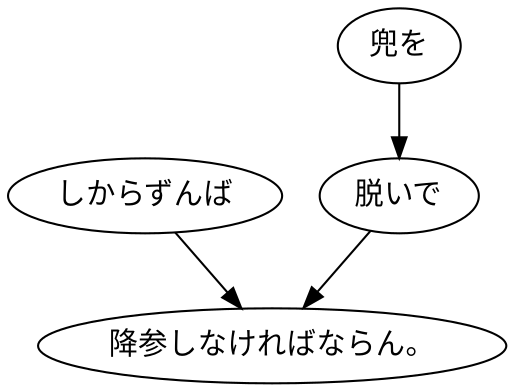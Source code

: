 digraph graph5075 {
	node0 [label="しからずんば"];
	node1 [label="兜を"];
	node2 [label="脱いで"];
	node3 [label="降参しなければならん。"];
	node0 -> node3;
	node1 -> node2;
	node2 -> node3;
}
